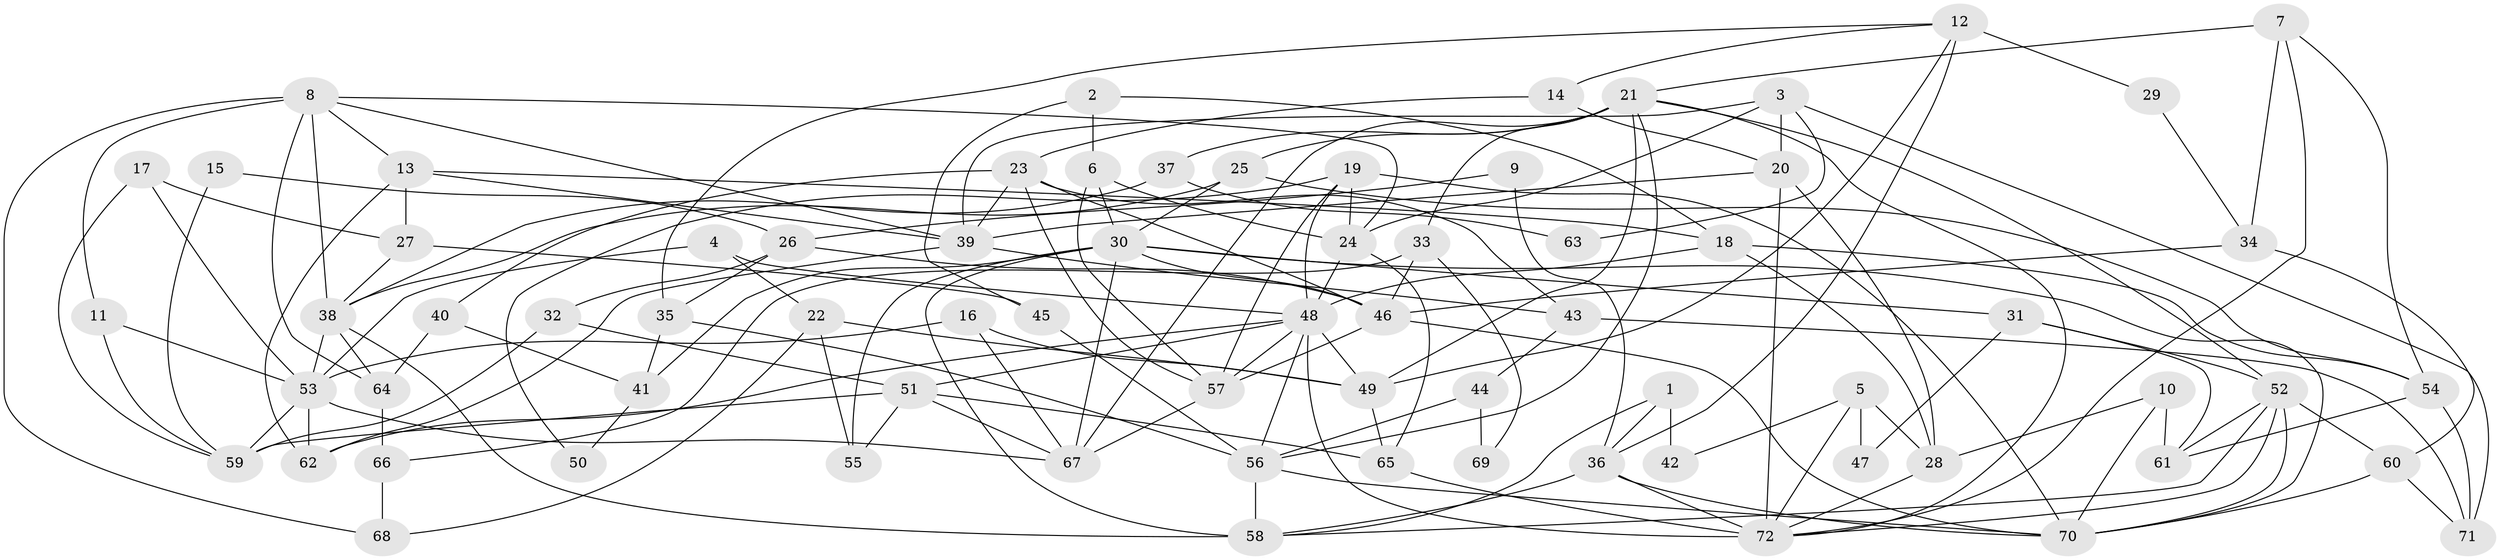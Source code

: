 // original degree distribution, {7: 0.058823529411764705, 4: 0.2549019607843137, 6: 0.0784313725490196, 3: 0.3235294117647059, 5: 0.13725490196078433, 9: 0.00980392156862745, 2: 0.12745098039215685, 10: 0.00980392156862745}
// Generated by graph-tools (version 1.1) at 2025/37/03/04/25 23:37:02]
// undirected, 72 vertices, 165 edges
graph export_dot {
  node [color=gray90,style=filled];
  1;
  2;
  3;
  4;
  5;
  6;
  7;
  8;
  9;
  10;
  11;
  12;
  13;
  14;
  15;
  16;
  17;
  18;
  19;
  20;
  21;
  22;
  23;
  24;
  25;
  26;
  27;
  28;
  29;
  30;
  31;
  32;
  33;
  34;
  35;
  36;
  37;
  38;
  39;
  40;
  41;
  42;
  43;
  44;
  45;
  46;
  47;
  48;
  49;
  50;
  51;
  52;
  53;
  54;
  55;
  56;
  57;
  58;
  59;
  60;
  61;
  62;
  63;
  64;
  65;
  66;
  67;
  68;
  69;
  70;
  71;
  72;
  1 -- 36 [weight=1.0];
  1 -- 42 [weight=1.0];
  1 -- 58 [weight=1.0];
  2 -- 6 [weight=1.0];
  2 -- 18 [weight=1.0];
  2 -- 45 [weight=1.0];
  3 -- 20 [weight=1.0];
  3 -- 24 [weight=1.0];
  3 -- 39 [weight=1.0];
  3 -- 63 [weight=1.0];
  3 -- 71 [weight=1.0];
  4 -- 22 [weight=1.0];
  4 -- 48 [weight=1.0];
  4 -- 53 [weight=1.0];
  5 -- 28 [weight=1.0];
  5 -- 42 [weight=1.0];
  5 -- 47 [weight=1.0];
  5 -- 72 [weight=1.0];
  6 -- 24 [weight=1.0];
  6 -- 30 [weight=1.0];
  6 -- 57 [weight=1.0];
  7 -- 21 [weight=1.0];
  7 -- 34 [weight=1.0];
  7 -- 54 [weight=1.0];
  7 -- 72 [weight=1.0];
  8 -- 11 [weight=1.0];
  8 -- 13 [weight=1.0];
  8 -- 24 [weight=1.0];
  8 -- 38 [weight=1.0];
  8 -- 39 [weight=1.0];
  8 -- 64 [weight=1.0];
  8 -- 68 [weight=1.0];
  9 -- 26 [weight=1.0];
  9 -- 36 [weight=1.0];
  10 -- 28 [weight=1.0];
  10 -- 61 [weight=1.0];
  10 -- 70 [weight=1.0];
  11 -- 53 [weight=1.0];
  11 -- 59 [weight=1.0];
  12 -- 14 [weight=1.0];
  12 -- 29 [weight=1.0];
  12 -- 35 [weight=1.0];
  12 -- 36 [weight=1.0];
  12 -- 49 [weight=1.0];
  13 -- 18 [weight=1.0];
  13 -- 27 [weight=1.0];
  13 -- 39 [weight=1.0];
  13 -- 62 [weight=1.0];
  14 -- 20 [weight=1.0];
  14 -- 23 [weight=1.0];
  15 -- 26 [weight=1.0];
  15 -- 59 [weight=1.0];
  16 -- 49 [weight=1.0];
  16 -- 53 [weight=1.0];
  16 -- 67 [weight=1.0];
  17 -- 27 [weight=1.0];
  17 -- 53 [weight=1.0];
  17 -- 59 [weight=1.0];
  18 -- 28 [weight=1.0];
  18 -- 48 [weight=1.0];
  18 -- 54 [weight=1.0];
  19 -- 24 [weight=1.0];
  19 -- 48 [weight=1.0];
  19 -- 50 [weight=1.0];
  19 -- 57 [weight=1.0];
  19 -- 70 [weight=1.0];
  20 -- 28 [weight=1.0];
  20 -- 39 [weight=1.0];
  20 -- 72 [weight=1.0];
  21 -- 25 [weight=1.0];
  21 -- 33 [weight=1.0];
  21 -- 37 [weight=1.0];
  21 -- 49 [weight=2.0];
  21 -- 52 [weight=1.0];
  21 -- 56 [weight=1.0];
  21 -- 67 [weight=1.0];
  21 -- 72 [weight=1.0];
  22 -- 49 [weight=1.0];
  22 -- 55 [weight=1.0];
  22 -- 68 [weight=1.0];
  23 -- 39 [weight=1.0];
  23 -- 40 [weight=1.0];
  23 -- 43 [weight=1.0];
  23 -- 46 [weight=1.0];
  23 -- 57 [weight=1.0];
  24 -- 48 [weight=1.0];
  24 -- 65 [weight=1.0];
  25 -- 30 [weight=1.0];
  25 -- 38 [weight=1.0];
  25 -- 54 [weight=1.0];
  26 -- 32 [weight=1.0];
  26 -- 35 [weight=1.0];
  26 -- 46 [weight=1.0];
  27 -- 38 [weight=1.0];
  27 -- 45 [weight=1.0];
  28 -- 72 [weight=1.0];
  29 -- 34 [weight=1.0];
  30 -- 31 [weight=1.0];
  30 -- 41 [weight=1.0];
  30 -- 46 [weight=1.0];
  30 -- 55 [weight=1.0];
  30 -- 58 [weight=2.0];
  30 -- 67 [weight=1.0];
  30 -- 70 [weight=1.0];
  31 -- 47 [weight=1.0];
  31 -- 52 [weight=1.0];
  31 -- 61 [weight=1.0];
  32 -- 51 [weight=1.0];
  32 -- 59 [weight=2.0];
  33 -- 46 [weight=1.0];
  33 -- 66 [weight=1.0];
  33 -- 69 [weight=1.0];
  34 -- 46 [weight=1.0];
  34 -- 60 [weight=1.0];
  35 -- 41 [weight=1.0];
  35 -- 56 [weight=1.0];
  36 -- 58 [weight=1.0];
  36 -- 70 [weight=1.0];
  36 -- 72 [weight=1.0];
  37 -- 38 [weight=1.0];
  37 -- 63 [weight=1.0];
  38 -- 53 [weight=1.0];
  38 -- 58 [weight=1.0];
  38 -- 64 [weight=1.0];
  39 -- 43 [weight=2.0];
  39 -- 62 [weight=1.0];
  40 -- 41 [weight=1.0];
  40 -- 64 [weight=1.0];
  41 -- 50 [weight=1.0];
  43 -- 44 [weight=1.0];
  43 -- 71 [weight=1.0];
  44 -- 56 [weight=1.0];
  44 -- 69 [weight=1.0];
  45 -- 56 [weight=1.0];
  46 -- 57 [weight=1.0];
  46 -- 70 [weight=1.0];
  48 -- 49 [weight=1.0];
  48 -- 51 [weight=1.0];
  48 -- 56 [weight=1.0];
  48 -- 57 [weight=1.0];
  48 -- 62 [weight=1.0];
  48 -- 72 [weight=1.0];
  49 -- 65 [weight=1.0];
  51 -- 55 [weight=1.0];
  51 -- 59 [weight=1.0];
  51 -- 65 [weight=1.0];
  51 -- 67 [weight=1.0];
  52 -- 58 [weight=1.0];
  52 -- 60 [weight=2.0];
  52 -- 61 [weight=1.0];
  52 -- 70 [weight=1.0];
  52 -- 72 [weight=1.0];
  53 -- 59 [weight=1.0];
  53 -- 62 [weight=2.0];
  53 -- 67 [weight=1.0];
  54 -- 61 [weight=2.0];
  54 -- 71 [weight=1.0];
  56 -- 58 [weight=1.0];
  56 -- 70 [weight=1.0];
  57 -- 67 [weight=1.0];
  60 -- 70 [weight=1.0];
  60 -- 71 [weight=1.0];
  64 -- 66 [weight=1.0];
  65 -- 72 [weight=1.0];
  66 -- 68 [weight=1.0];
}
